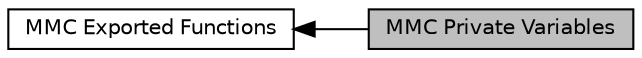 digraph "MMC Private Variables"
{
  edge [fontname="Helvetica",fontsize="10",labelfontname="Helvetica",labelfontsize="10"];
  node [fontname="Helvetica",fontsize="10",shape=record];
  rankdir=LR;
  Node0 [label="MMC Private Variables",height=0.2,width=0.4,color="black", fillcolor="grey75", style="filled", fontcolor="black"];
  Node1 [label="MMC Exported Functions",height=0.2,width=0.4,color="black", fillcolor="white", style="filled",URL="$group___m_m_c___exported___functions.html"];
  Node1->Node0 [shape=plaintext, dir="back", style="solid"];
}
